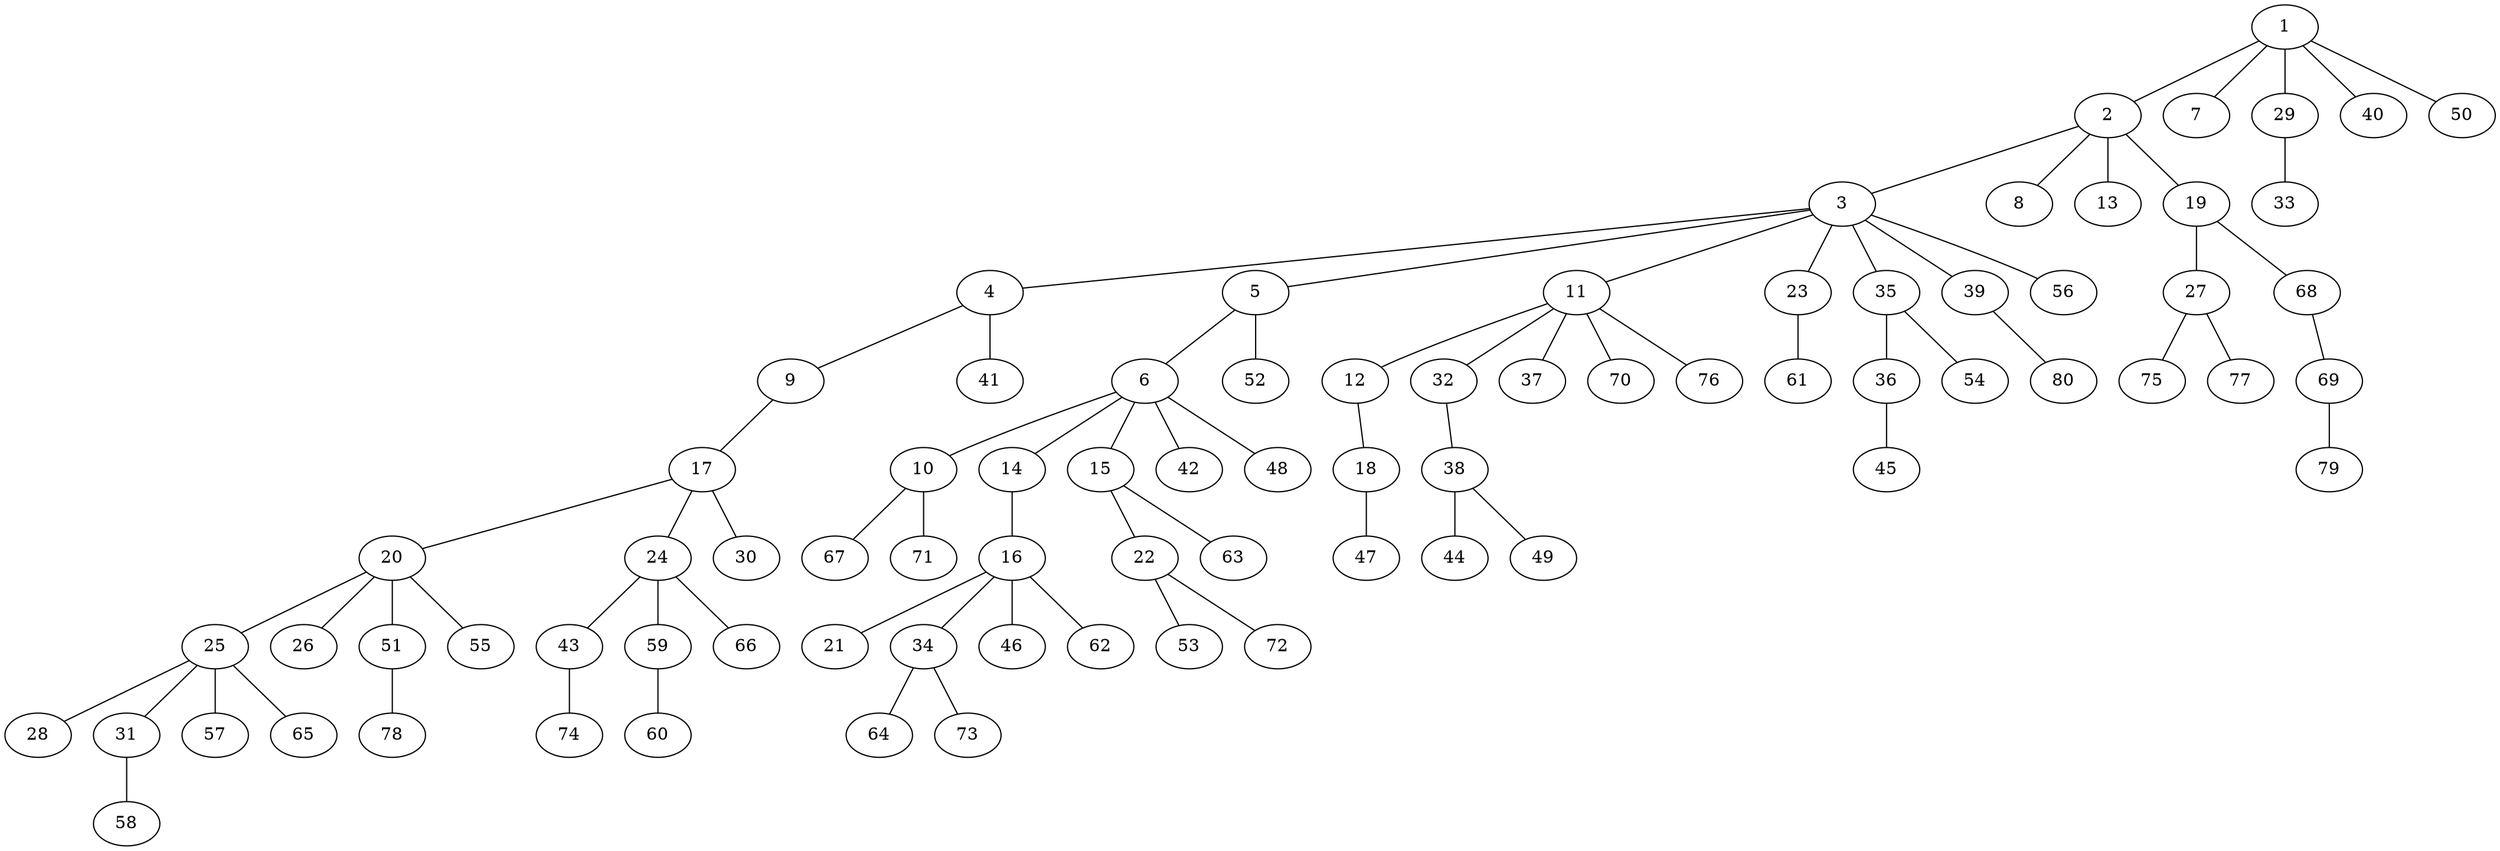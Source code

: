 graph graphname {1--2
1--7
1--29
1--40
1--50
2--3
2--8
2--13
2--19
3--4
3--5
3--11
3--23
3--35
3--39
3--56
4--9
4--41
5--6
5--52
6--10
6--14
6--15
6--42
6--48
9--17
10--67
10--71
11--12
11--32
11--37
11--70
11--76
12--18
14--16
15--22
15--63
16--21
16--34
16--46
16--62
17--20
17--24
17--30
18--47
19--27
19--68
20--25
20--26
20--51
20--55
22--53
22--72
23--61
24--43
24--59
24--66
25--28
25--31
25--57
25--65
27--75
27--77
29--33
31--58
32--38
34--64
34--73
35--36
35--54
36--45
38--44
38--49
39--80
43--74
51--78
59--60
68--69
69--79
}